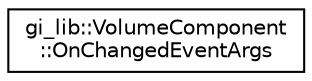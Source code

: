 digraph "Graphical Class Hierarchy"
{
  edge [fontname="Helvetica",fontsize="10",labelfontname="Helvetica",labelfontsize="10"];
  node [fontname="Helvetica",fontsize="10",shape=record];
  rankdir="LR";
  Node1 [label="gi_lib::VolumeComponent\l::OnChangedEventArgs",height=0.2,width=0.4,color="black", fillcolor="white", style="filled",URL="$structgi__lib_1_1_volume_component_1_1_on_changed_event_args.html",tooltip="Arguments relative to OnChanged event. "];
}
